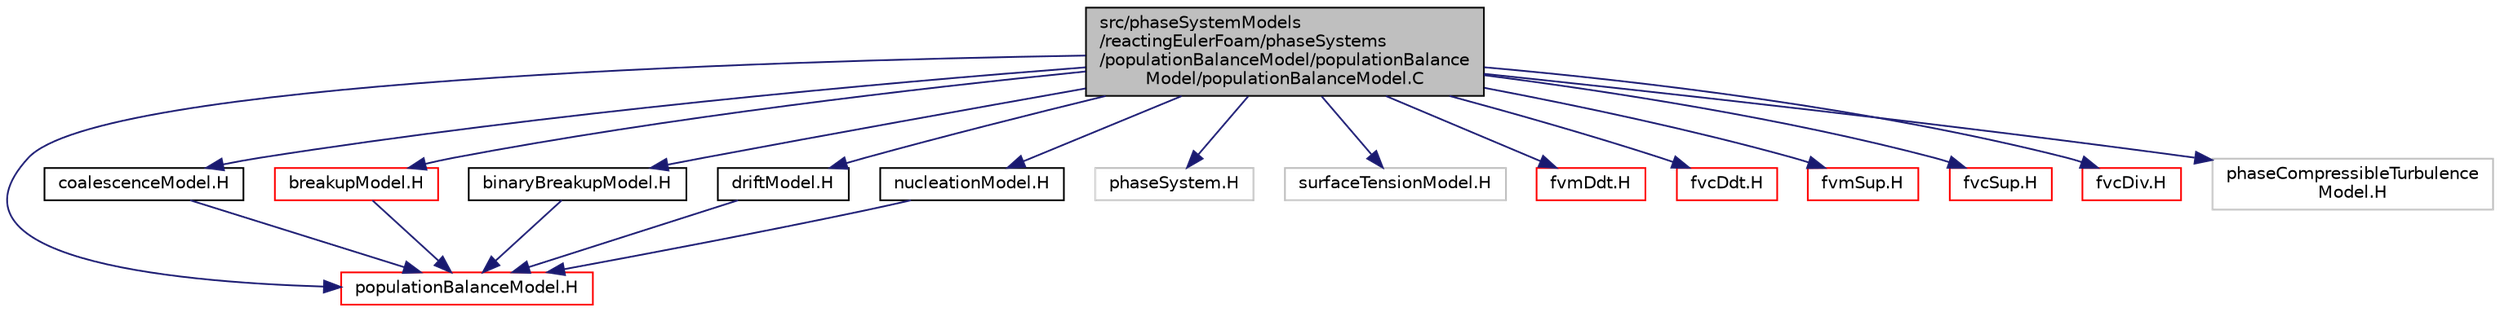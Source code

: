 digraph "src/phaseSystemModels/reactingEulerFoam/phaseSystems/populationBalanceModel/populationBalanceModel/populationBalanceModel.C"
{
  bgcolor="transparent";
  edge [fontname="Helvetica",fontsize="10",labelfontname="Helvetica",labelfontsize="10"];
  node [fontname="Helvetica",fontsize="10",shape=record];
  Node1 [label="src/phaseSystemModels\l/reactingEulerFoam/phaseSystems\l/populationBalanceModel/populationBalance\lModel/populationBalanceModel.C",height=0.2,width=0.4,color="black", fillcolor="grey75", style="filled" fontcolor="black"];
  Node1 -> Node2 [color="midnightblue",fontsize="10",style="solid",fontname="Helvetica"];
  Node2 [label="populationBalanceModel.H",height=0.2,width=0.4,color="red",URL="$populationBalanceModel_8H.html"];
  Node1 -> Node3 [color="midnightblue",fontsize="10",style="solid",fontname="Helvetica"];
  Node3 [label="coalescenceModel.H",height=0.2,width=0.4,color="black",URL="$coalescenceModel_8H.html"];
  Node3 -> Node2 [color="midnightblue",fontsize="10",style="solid",fontname="Helvetica"];
  Node1 -> Node4 [color="midnightblue",fontsize="10",style="solid",fontname="Helvetica"];
  Node4 [label="breakupModel.H",height=0.2,width=0.4,color="red",URL="$breakupModel_8H.html"];
  Node4 -> Node2 [color="midnightblue",fontsize="10",style="solid",fontname="Helvetica"];
  Node1 -> Node5 [color="midnightblue",fontsize="10",style="solid",fontname="Helvetica"];
  Node5 [label="binaryBreakupModel.H",height=0.2,width=0.4,color="black",URL="$binaryBreakupModel_8H.html"];
  Node5 -> Node2 [color="midnightblue",fontsize="10",style="solid",fontname="Helvetica"];
  Node1 -> Node6 [color="midnightblue",fontsize="10",style="solid",fontname="Helvetica"];
  Node6 [label="driftModel.H",height=0.2,width=0.4,color="black",URL="$driftModel_8H.html"];
  Node6 -> Node2 [color="midnightblue",fontsize="10",style="solid",fontname="Helvetica"];
  Node1 -> Node7 [color="midnightblue",fontsize="10",style="solid",fontname="Helvetica"];
  Node7 [label="nucleationModel.H",height=0.2,width=0.4,color="black",URL="$nucleationModel_8H.html"];
  Node7 -> Node2 [color="midnightblue",fontsize="10",style="solid",fontname="Helvetica"];
  Node1 -> Node8 [color="midnightblue",fontsize="10",style="solid",fontname="Helvetica"];
  Node8 [label="phaseSystem.H",height=0.2,width=0.4,color="grey75"];
  Node1 -> Node9 [color="midnightblue",fontsize="10",style="solid",fontname="Helvetica"];
  Node9 [label="surfaceTensionModel.H",height=0.2,width=0.4,color="grey75"];
  Node1 -> Node10 [color="midnightblue",fontsize="10",style="solid",fontname="Helvetica"];
  Node10 [label="fvmDdt.H",height=0.2,width=0.4,color="red",URL="$fvmDdt_8H.html",tooltip="Calulate the matrix for the first temporal derivative. "];
  Node1 -> Node11 [color="midnightblue",fontsize="10",style="solid",fontname="Helvetica"];
  Node11 [label="fvcDdt.H",height=0.2,width=0.4,color="red",URL="$fvcDdt_8H.html",tooltip="Calculate the first temporal derivative. "];
  Node1 -> Node12 [color="midnightblue",fontsize="10",style="solid",fontname="Helvetica"];
  Node12 [label="fvmSup.H",height=0.2,width=0.4,color="red",URL="$fvmSup_8H.html",tooltip="Calculate the matrix for implicit and explicit sources. "];
  Node1 -> Node13 [color="midnightblue",fontsize="10",style="solid",fontname="Helvetica"];
  Node13 [label="fvcSup.H",height=0.2,width=0.4,color="red",URL="$fvcSup_8H.html",tooltip="Calculate the field for explicit evaluation of implicit and explicit sources. "];
  Node1 -> Node14 [color="midnightblue",fontsize="10",style="solid",fontname="Helvetica"];
  Node14 [label="fvcDiv.H",height=0.2,width=0.4,color="red",URL="$fvcDiv_8H.html",tooltip="Calculate the divergence of the given field. "];
  Node1 -> Node15 [color="midnightblue",fontsize="10",style="solid",fontname="Helvetica"];
  Node15 [label="phaseCompressibleTurbulence\lModel.H",height=0.2,width=0.4,color="grey75"];
}
